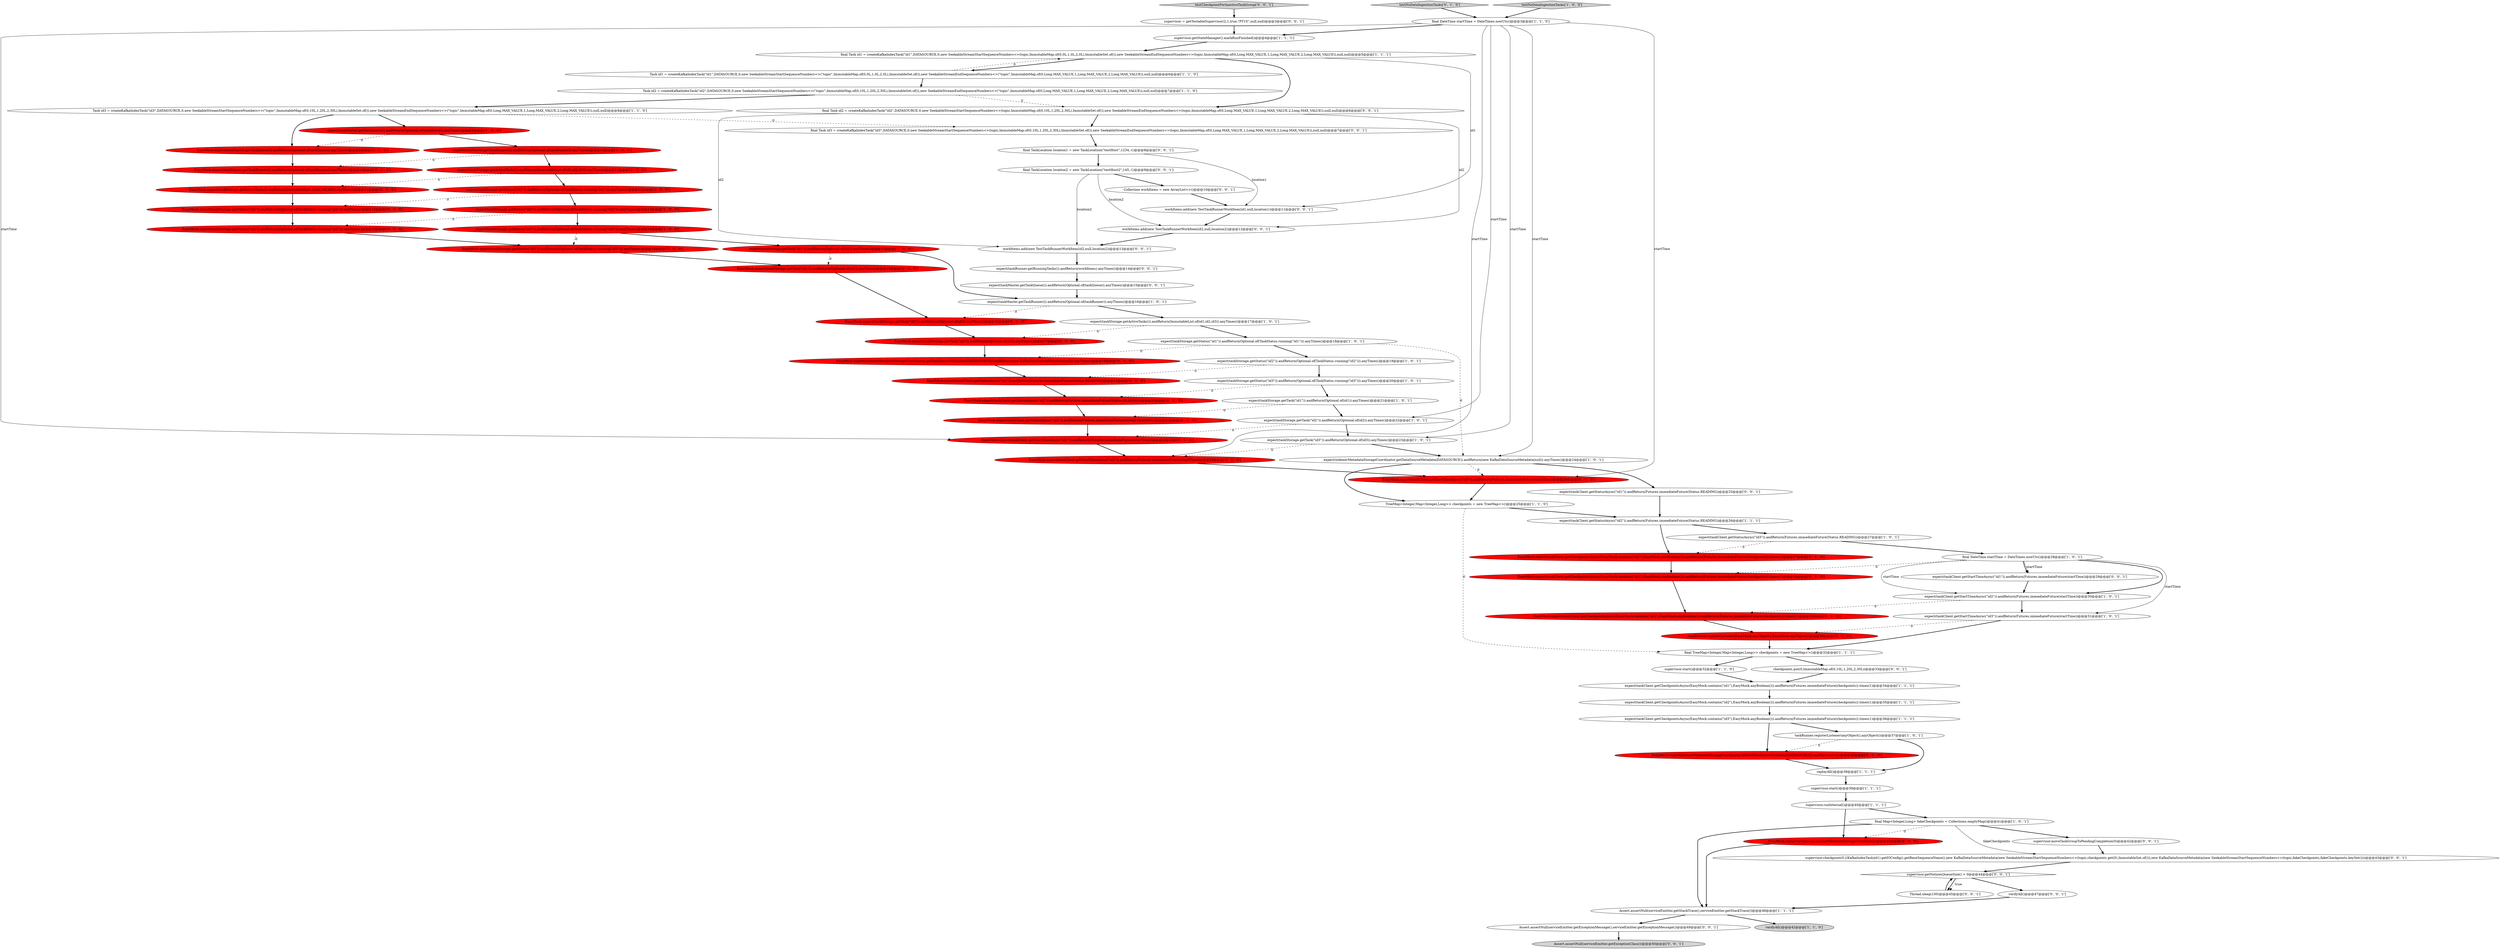 digraph {
72 [style = filled, label = "workItems.add(new TestTaskRunnerWorkItem(id2,null,location2))@@@13@@@['0', '0', '1']", fillcolor = white, shape = ellipse image = "AAA0AAABBB3BBB"];
57 [style = filled, label = "EasyMock.expect(taskClient.getCheckpointsAsync(EasyMock.contains(\"id3\"),EasyMock.anyBoolean())).andReturn(Futures.immediateFuture(checkpoints)).times(1)@@@29@@@['0', '1', '0']", fillcolor = red, shape = ellipse image = "AAA1AAABBB2BBB"];
23 [style = filled, label = "Task id1 = createKafkaIndexTask(\"id1\",DATASOURCE,0,new SeekableStreamStartSequenceNumbers<>(\"topic\",ImmutableMap.of(0,0L,1,0L,2,0L),ImmutableSet.of()),new SeekableStreamEndSequenceNumbers<>(\"topic\",ImmutableMap.of(0,Long.MAX_VALUE,1,Long.MAX_VALUE,2,Long.MAX_VALUE)),null,null)@@@6@@@['1', '1', '0']", fillcolor = white, shape = ellipse image = "AAA0AAABBB1BBB"];
83 [style = filled, label = "workItems.add(new TestTaskRunnerWorkItem(id1,null,location1))@@@11@@@['0', '0', '1']", fillcolor = white, shape = ellipse image = "AAA0AAABBB3BBB"];
11 [style = filled, label = "expect(taskStorage.getTask(\"id1\")).andReturn(Optional.of(id1)).anyTimes()@@@21@@@['1', '0', '1']", fillcolor = white, shape = ellipse image = "AAA0AAABBB1BBB"];
37 [style = filled, label = "expect(taskStorage.getTask(\"id1\")).andReturn(Optional.of(id1)).anyTimes()@@@15@@@['1', '0', '0']", fillcolor = red, shape = ellipse image = "AAA1AAABBB1BBB"];
61 [style = filled, label = "EasyMock.expect(taskClient.getStatusAsync(\"id1\")).andReturn(Futures.immediateFuture(Status.READING))@@@19@@@['0', '1', '0']", fillcolor = red, shape = ellipse image = "AAA1AAABBB2BBB"];
29 [style = filled, label = "supervisor.start()@@@32@@@['1', '1', '0']", fillcolor = white, shape = ellipse image = "AAA0AAABBB1BBB"];
46 [style = filled, label = "EasyMock.expect(taskStorage.getTask(\"id3\")).andReturn(Optional.of(id3)).anyTimes()@@@17@@@['0', '1', '0']", fillcolor = red, shape = ellipse image = "AAA1AAABBB2BBB"];
34 [style = filled, label = "supervisor.start()@@@39@@@['1', '1', '1']", fillcolor = white, shape = ellipse image = "AAA0AAABBB1BBB"];
47 [style = filled, label = "EasyMock.expect(taskStorage.getStatus(\"id2\")).andReturn(Optional.of(TaskStatus.running(\"id2\"))).anyTimes()@@@13@@@['0', '1', '0']", fillcolor = red, shape = ellipse image = "AAA1AAABBB2BBB"];
0 [style = filled, label = "Task id3 = createKafkaIndexTask(\"id3\",DATASOURCE,0,new SeekableStreamStartSequenceNumbers<>(\"topic\",ImmutableMap.of(0,10L,1,20L,2,30L),ImmutableSet.of()),new SeekableStreamEndSequenceNumbers<>(\"topic\",ImmutableMap.of(0,Long.MAX_VALUE,1,Long.MAX_VALUE,2,Long.MAX_VALUE)),null,null)@@@8@@@['1', '1', '0']", fillcolor = white, shape = ellipse image = "AAA0AAABBB1BBB"];
85 [style = filled, label = "Thread.sleep(100)@@@45@@@['0', '0', '1']", fillcolor = white, shape = ellipse image = "AAA0AAABBB3BBB"];
3 [style = filled, label = "final Task id1 = createKafkaIndexTask(\"id1\",DATASOURCE,0,new SeekableStreamStartSequenceNumbers<>(topic,ImmutableMap.of(0,0L,1,0L,2,0L),ImmutableSet.of()),new SeekableStreamEndSequenceNumbers<>(topic,ImmutableMap.of(0,Long.MAX_VALUE,1,Long.MAX_VALUE,2,Long.MAX_VALUE)),null,null)@@@5@@@['1', '1', '1']", fillcolor = white, shape = ellipse image = "AAA0AAABBB1BBB"];
67 [style = filled, label = "expect(taskClient.getStatusAsync(\"id1\")).andReturn(Futures.immediateFuture(Status.READING))@@@25@@@['0', '0', '1']", fillcolor = white, shape = ellipse image = "AAA0AAABBB3BBB"];
2 [style = filled, label = "expect(taskStorage.getTask(\"id3\")).andReturn(Optional.of(id3)).anyTimes()@@@23@@@['1', '0', '1']", fillcolor = white, shape = ellipse image = "AAA0AAABBB1BBB"];
31 [style = filled, label = "expect(taskMaster.getTaskRunner()).andReturn(Optional.of(taskRunner)).anyTimes()@@@16@@@['1', '0', '1']", fillcolor = white, shape = ellipse image = "AAA0AAABBB1BBB"];
59 [style = filled, label = "EasyMock.expect(taskMaster.getTaskQueue()).andReturn(Optional.of(taskQueue)).anyTimes()@@@9@@@['0', '1', '0']", fillcolor = red, shape = ellipse image = "AAA1AAABBB2BBB"];
32 [style = filled, label = "expect(taskStorage.getTask(\"id2\")).andReturn(Optional.of(id2)).anyTimes()@@@22@@@['1', '0', '1']", fillcolor = white, shape = ellipse image = "AAA0AAABBB1BBB"];
44 [style = filled, label = "EasyMock.expect(taskStorage.getStatus(\"id3\")).andReturn(Optional.of(TaskStatus.running(\"id3\"))).anyTimes()@@@14@@@['0', '1', '0']", fillcolor = red, shape = ellipse image = "AAA1AAABBB2BBB"];
36 [style = filled, label = "expect(taskClient.getStatusAsync(\"id2\")).andReturn(Futures.immediateFuture(Status.READING))@@@26@@@['1', '1', '1']", fillcolor = white, shape = ellipse image = "AAA0AAABBB1BBB"];
62 [style = filled, label = "EasyMock.expect(taskMaster.getTaskRunner()).andReturn(Optional.of(taskRunner)).anyTimes()@@@10@@@['0', '1', '0']", fillcolor = red, shape = ellipse image = "AAA1AAABBB2BBB"];
60 [style = filled, label = "EasyMock.expect(taskStorage.getStatus(\"id1\")).andReturn(Optional.of(TaskStatus.running(\"id1\"))).anyTimes()@@@12@@@['0', '1', '0']", fillcolor = red, shape = ellipse image = "AAA1AAABBB2BBB"];
38 [style = filled, label = "final TreeMap<Integer,Map<Integer,Long>> checkpoints = new TreeMap<>()@@@32@@@['1', '1', '1']", fillcolor = white, shape = ellipse image = "AAA0AAABBB1BBB"];
82 [style = filled, label = "Assert.assertNull(serviceEmitter.getExceptionMessage(),serviceEmitter.getExceptionMessage())@@@49@@@['0', '0', '1']", fillcolor = white, shape = ellipse image = "AAA0AAABBB3BBB"];
30 [style = filled, label = "Assert.assertNull(serviceEmitter.getStackTrace(),serviceEmitter.getStackTrace())@@@48@@@['1', '1', '1']", fillcolor = white, shape = ellipse image = "AAA0AAABBB1BBB"];
68 [style = filled, label = "supervisor.checkpoint(0,((KafkaIndexTask)id1).getIOConfig().getBaseSequenceName(),new KafkaDataSourceMetadata(new SeekableStreamStartSequenceNumbers<>(topic,checkpoints.get(0),ImmutableSet.of())),new KafkaDataSourceMetadata(new SeekableStreamStartSequenceNumbers<>(topic,fakeCheckpoints,fakeCheckpoints.keySet())))@@@43@@@['0', '0', '1']", fillcolor = white, shape = ellipse image = "AAA0AAABBB3BBB"];
9 [style = filled, label = "expect(taskStorage.getActiveTasks()).andReturn(ImmutableList.of(id1,id2,id3)).anyTimes()@@@11@@@['1', '0', '0']", fillcolor = red, shape = ellipse image = "AAA1AAABBB1BBB"];
15 [style = filled, label = "final DateTime startTime = DateTimes.nowUtc()@@@28@@@['1', '0', '1']", fillcolor = white, shape = ellipse image = "AAA0AAABBB1BBB"];
77 [style = filled, label = "supervisor = getTestableSupervisor(2,1,true,\"PT1S\",null,null)@@@3@@@['0', '0', '1']", fillcolor = white, shape = ellipse image = "AAA0AAABBB3BBB"];
6 [style = filled, label = "final Map<Integer,Long> fakeCheckpoints = Collections.emptyMap()@@@41@@@['1', '0', '1']", fillcolor = white, shape = ellipse image = "AAA0AAABBB1BBB"];
26 [style = filled, label = "expect(taskStorage.getStatus(\"id1\")).andReturn(Optional.of(TaskStatus.running(\"id1\"))).anyTimes()@@@18@@@['1', '0', '1']", fillcolor = white, shape = ellipse image = "AAA0AAABBB1BBB"];
39 [style = filled, label = "expect(taskClient.getStartTimeAsync(\"id2\")).andReturn(Futures.immediateFuture(startTime))@@@30@@@['1', '0', '1']", fillcolor = white, shape = ellipse image = "AAA0AAABBB1BBB"];
42 [style = filled, label = "EasyMock.expect(taskClient.getStartTimeAsync(\"id1\")).andReturn(Futures.immediateFuture(startTime))@@@22@@@['0', '1', '0']", fillcolor = red, shape = ellipse image = "AAA1AAABBB2BBB"];
64 [style = filled, label = "supervisor.getNoticesQueueSize() > 0@@@44@@@['0', '0', '1']", fillcolor = white, shape = diamond image = "AAA0AAABBB3BBB"];
21 [style = filled, label = "expect(taskStorage.getStatus(\"id2\")).andReturn(Optional.of(TaskStatus.running(\"id2\"))).anyTimes()@@@19@@@['1', '0', '1']", fillcolor = white, shape = ellipse image = "AAA0AAABBB1BBB"];
48 [style = filled, label = "EasyMock.expect(indexerMetadataStorageCoordinator.deleteDataSourceMetadata(DATASOURCE)).andReturn(true)@@@36@@@['0', '1', '0']", fillcolor = red, shape = ellipse image = "AAA1AAABBB2BBB"];
63 [style = filled, label = "EasyMock.expect(taskStorage.getTask(\"id2\")).andReturn(Optional.of(id2)).anyTimes()@@@16@@@['0', '1', '0']", fillcolor = red, shape = ellipse image = "AAA1AAABBB2BBB"];
65 [style = filled, label = "final Task id3 = createKafkaIndexTask(\"id3\",DATASOURCE,0,new SeekableStreamStartSequenceNumbers<>(topic,ImmutableMap.of(0,10L,1,20L,2,30L),ImmutableSet.of()),new SeekableStreamEndSequenceNumbers<>(topic,ImmutableMap.of(0,Long.MAX_VALUE,1,Long.MAX_VALUE,2,Long.MAX_VALUE)),null,null)@@@7@@@['0', '0', '1']", fillcolor = white, shape = ellipse image = "AAA0AAABBB3BBB"];
53 [style = filled, label = "EasyMock.expect(taskClient.getStatusAsync(\"id3\")).andReturn(Futures.immediateFuture(Status.READING))@@@21@@@['0', '1', '0']", fillcolor = red, shape = ellipse image = "AAA1AAABBB2BBB"];
58 [style = filled, label = "EasyMock.expect(taskClient.getStartTimeAsync(\"id2\")).andReturn(Futures.immediateFuture(startTime))@@@23@@@['0', '1', '0']", fillcolor = red, shape = ellipse image = "AAA1AAABBB2BBB"];
80 [style = filled, label = "workItems.add(new TestTaskRunnerWorkItem(id2,null,location2))@@@12@@@['0', '0', '1']", fillcolor = white, shape = ellipse image = "AAA0AAABBB3BBB"];
69 [style = filled, label = "final Task id2 = createKafkaIndexTask(\"id2\",DATASOURCE,0,new SeekableStreamStartSequenceNumbers<>(topic,ImmutableMap.of(0,10L,1,20L,2,30L),ImmutableSet.of()),new SeekableStreamEndSequenceNumbers<>(topic,ImmutableMap.of(0,Long.MAX_VALUE,1,Long.MAX_VALUE,2,Long.MAX_VALUE)),null,null)@@@6@@@['0', '0', '1']", fillcolor = white, shape = ellipse image = "AAA0AAABBB3BBB"];
35 [style = filled, label = "expect(taskMaster.getTaskRunner()).andReturn(Optional.of(taskRunner)).anyTimes()@@@10@@@['1', '0', '0']", fillcolor = red, shape = ellipse image = "AAA1AAABBB1BBB"];
40 [style = filled, label = "TreeMap<Integer,Map<Integer,Long>> checkpoints = new TreeMap<>()@@@25@@@['1', '1', '0']", fillcolor = white, shape = ellipse image = "AAA0AAABBB1BBB"];
1 [style = filled, label = "expect(taskStorage.getStatus(\"id3\")).andReturn(Optional.of(TaskStatus.running(\"id3\"))).anyTimes()@@@20@@@['1', '0', '1']", fillcolor = white, shape = ellipse image = "AAA0AAABBB1BBB"];
14 [style = filled, label = "supervisor.runInternal()@@@40@@@['1', '1', '1']", fillcolor = white, shape = ellipse image = "AAA0AAABBB1BBB"];
28 [style = filled, label = "expect(taskClient.getCheckpointsAsync(EasyMock.contains(\"id1\"),EasyMock.anyBoolean())).andReturn(Futures.immediateFuture(checkpoints)).times(1)@@@34@@@['1', '1', '1']", fillcolor = white, shape = ellipse image = "AAA0AAABBB1BBB"];
54 [style = filled, label = "EasyMock.expect(taskClient.getStatusAsync(\"id2\")).andReturn(Futures.immediateFuture(Status.READING))@@@20@@@['0', '1', '0']", fillcolor = red, shape = ellipse image = "AAA1AAABBB2BBB"];
79 [style = filled, label = "expect(taskClient.getStartTimeAsync(\"id1\")).andReturn(Futures.immediateFuture(startTime))@@@29@@@['0', '0', '1']", fillcolor = white, shape = ellipse image = "AAA0AAABBB3BBB"];
20 [style = filled, label = "expect(taskStorage.getActiveTasks()).andReturn(ImmutableList.of(id1,id2,id3)).anyTimes()@@@17@@@['1', '0', '1']", fillcolor = white, shape = ellipse image = "AAA0AAABBB1BBB"];
73 [style = filled, label = "testCheckpointForInactiveTaskGroup['0', '0', '1']", fillcolor = lightgray, shape = diamond image = "AAA0AAABBB3BBB"];
12 [style = filled, label = "expect(taskClient.getCheckpointsAsync(EasyMock.contains(\"id3\"),EasyMock.anyBoolean())).andReturn(Futures.immediateFuture(checkpoints)).times(1)@@@36@@@['1', '1', '1']", fillcolor = white, shape = ellipse image = "AAA0AAABBB1BBB"];
10 [style = filled, label = "expect(taskClient.getStatusAsync(\"id3\")).andReturn(Futures.immediateFuture(Status.READING))@@@27@@@['1', '0', '1']", fillcolor = white, shape = ellipse image = "AAA0AAABBB1BBB"];
25 [style = filled, label = "replayAll()@@@38@@@['1', '1', '1']", fillcolor = white, shape = ellipse image = "AAA0AAABBB1BBB"];
33 [style = filled, label = "testNoDataIngestionTasks['1', '0', '0']", fillcolor = lightgray, shape = diamond image = "AAA0AAABBB1BBB"];
16 [style = filled, label = "expect(taskClient.getStartTimeAsync(\"id3\")).andReturn(Futures.immediateFuture(startTime))@@@31@@@['1', '0', '1']", fillcolor = white, shape = ellipse image = "AAA0AAABBB1BBB"];
45 [style = filled, label = "EasyMock.expect(taskStorage.getTask(\"id1\")).andReturn(Optional.of(id1)).anyTimes()@@@15@@@['0', '1', '0']", fillcolor = red, shape = ellipse image = "AAA1AAABBB2BBB"];
70 [style = filled, label = "Assert.assertNull(serviceEmitter.getExceptionClass())@@@50@@@['0', '0', '1']", fillcolor = lightgray, shape = ellipse image = "AAA0AAABBB3BBB"];
17 [style = filled, label = "expect(taskClient.getCheckpointsAsync(EasyMock.contains(\"id2\"),EasyMock.anyBoolean())).andReturn(Futures.immediateFuture(checkpoints)).times(1)@@@35@@@['1', '1', '1']", fillcolor = white, shape = ellipse image = "AAA0AAABBB1BBB"];
76 [style = filled, label = "expect(taskRunner.getRunningTasks()).andReturn(workItems).anyTimes()@@@14@@@['0', '0', '1']", fillcolor = white, shape = ellipse image = "AAA0AAABBB3BBB"];
24 [style = filled, label = "expect(indexerMetadataStorageCoordinator.getDataSourceMetadata(DATASOURCE)).andReturn(new KafkaDataSourceMetadata(null)).anyTimes()@@@24@@@['1', '0', '1']", fillcolor = white, shape = ellipse image = "AAA0AAABBB1BBB"];
18 [style = filled, label = "expect(taskStorage.getStatus(\"id3\")).andReturn(Optional.of(TaskStatus.running(\"id3\"))).anyTimes()@@@14@@@['1', '0', '0']", fillcolor = red, shape = ellipse image = "AAA1AAABBB1BBB"];
22 [style = filled, label = "expect(taskMaster.getTaskQueue()).andReturn(Optional.of(taskQueue)).anyTimes()@@@9@@@['1', '0', '0']", fillcolor = red, shape = ellipse image = "AAA1AAABBB1BBB"];
5 [style = filled, label = "supervisor.getStateManager().markRunFinished()@@@4@@@['1', '1', '1']", fillcolor = white, shape = ellipse image = "AAA0AAABBB1BBB"];
49 [style = filled, label = "EasyMock.replay(taskQueue,indexerMetadataStorageCoordinator)@@@40@@@['0', '1', '0']", fillcolor = red, shape = ellipse image = "AAA1AAABBB2BBB"];
52 [style = filled, label = "EasyMock.expect(taskClient.getCheckpointsAsync(EasyMock.contains(\"id1\"),EasyMock.anyBoolean())).andReturn(Futures.immediateFuture(checkpoints)).times(1)@@@27@@@['0', '1', '0']", fillcolor = red, shape = ellipse image = "AAA1AAABBB2BBB"];
74 [style = filled, label = "final TaskLocation location2 = new TaskLocation(\"testHost2\",145,-1)@@@9@@@['0', '0', '1']", fillcolor = white, shape = ellipse image = "AAA0AAABBB3BBB"];
71 [style = filled, label = "final TaskLocation location1 = new TaskLocation(\"testHost\",1234,-1)@@@8@@@['0', '0', '1']", fillcolor = white, shape = ellipse image = "AAA0AAABBB3BBB"];
43 [style = filled, label = "testNoDataIngestionTasks['0', '1', '0']", fillcolor = lightgray, shape = diamond image = "AAA0AAABBB2BBB"];
13 [style = filled, label = "taskRunner.registerListener(anyObject(),anyObject())@@@37@@@['1', '0', '1']", fillcolor = white, shape = ellipse image = "AAA0AAABBB1BBB"];
4 [style = filled, label = "Task id2 = createKafkaIndexTask(\"id2\",DATASOURCE,0,new SeekableStreamStartSequenceNumbers<>(\"topic\",ImmutableMap.of(0,10L,1,20L,2,30L),ImmutableSet.of()),new SeekableStreamEndSequenceNumbers<>(\"topic\",ImmutableMap.of(0,Long.MAX_VALUE,1,Long.MAX_VALUE,2,Long.MAX_VALUE)),null,null)@@@7@@@['1', '1', '0']", fillcolor = white, shape = ellipse image = "AAA0AAABBB1BBB"];
51 [style = filled, label = "EasyMock.expect(taskStorage.getActiveTasks()).andReturn(ImmutableList.of(id1,id2,id3)).anyTimes()@@@11@@@['0', '1', '0']", fillcolor = red, shape = ellipse image = "AAA1AAABBB2BBB"];
81 [style = filled, label = "checkpoints.put(0,ImmutableMap.of(0,10L,1,20L,2,30L))@@@33@@@['0', '0', '1']", fillcolor = white, shape = ellipse image = "AAA0AAABBB3BBB"];
27 [style = filled, label = "expect(taskStorage.getStatus(\"id2\")).andReturn(Optional.of(TaskStatus.running(\"id2\"))).anyTimes()@@@13@@@['1', '0', '0']", fillcolor = red, shape = ellipse image = "AAA1AAABBB1BBB"];
7 [style = filled, label = "final DateTime startTime = DateTimes.nowUtc()@@@3@@@['1', '1', '0']", fillcolor = white, shape = ellipse image = "AAA0AAABBB1BBB"];
19 [style = filled, label = "verifyAll()@@@42@@@['1', '1', '0']", fillcolor = lightgray, shape = ellipse image = "AAA0AAABBB1BBB"];
55 [style = filled, label = "EasyMock.expect(taskClient.getStartTimeAsync(\"id3\")).andReturn(Futures.immediateFuture(startTime))@@@24@@@['0', '1', '0']", fillcolor = red, shape = ellipse image = "AAA1AAABBB2BBB"];
66 [style = filled, label = "verifyAll()@@@47@@@['0', '0', '1']", fillcolor = white, shape = ellipse image = "AAA0AAABBB3BBB"];
75 [style = filled, label = "Collection workItems = new ArrayList<>()@@@10@@@['0', '0', '1']", fillcolor = white, shape = ellipse image = "AAA0AAABBB3BBB"];
78 [style = filled, label = "supervisor.moveTaskGroupToPendingCompletion(0)@@@42@@@['0', '0', '1']", fillcolor = white, shape = ellipse image = "AAA0AAABBB3BBB"];
41 [style = filled, label = "EasyMock.expect(indexerMetadataStorageCoordinator.getDataSourceMetadata(DATASOURCE)).andReturn(new KafkaDataSourceMetadata(null)).anyTimes()@@@18@@@['0', '1', '0']", fillcolor = red, shape = ellipse image = "AAA1AAABBB2BBB"];
50 [style = filled, label = "taskRunner.registerListener(EasyMock.anyObject(),EasyMock.anyObject())@@@30@@@['0', '1', '0']", fillcolor = red, shape = ellipse image = "AAA1AAABBB2BBB"];
56 [style = filled, label = "EasyMock.expect(taskClient.getCheckpointsAsync(EasyMock.contains(\"id2\"),EasyMock.anyBoolean())).andReturn(Futures.immediateFuture(checkpoints)).times(1)@@@28@@@['0', '1', '0']", fillcolor = red, shape = ellipse image = "AAA1AAABBB2BBB"];
84 [style = filled, label = "expect(taskMaster.getTaskQueue()).andReturn(Optional.of(taskQueue)).anyTimes()@@@15@@@['0', '0', '1']", fillcolor = white, shape = ellipse image = "AAA0AAABBB3BBB"];
8 [style = filled, label = "expect(taskStorage.getStatus(\"id1\")).andReturn(Optional.of(TaskStatus.running(\"id1\"))).anyTimes()@@@12@@@['1', '0', '0']", fillcolor = red, shape = ellipse image = "AAA1AAABBB1BBB"];
75->83 [style = bold, label=""];
5->3 [style = bold, label=""];
11->53 [style = dashed, label="0"];
40->38 [style = dashed, label="0"];
15->39 [style = solid, label="startTime"];
15->16 [style = solid, label="startTime"];
25->34 [style = bold, label=""];
81->28 [style = bold, label=""];
20->26 [style = bold, label=""];
31->63 [style = dashed, label="0"];
79->39 [style = bold, label=""];
55->40 [style = bold, label=""];
59->62 [style = bold, label=""];
24->67 [style = bold, label=""];
0->65 [style = dashed, label="0"];
20->46 [style = dashed, label="0"];
60->47 [style = bold, label=""];
37->31 [style = bold, label=""];
71->74 [style = bold, label=""];
84->31 [style = bold, label=""];
71->83 [style = solid, label="location1"];
21->1 [style = bold, label=""];
54->53 [style = bold, label=""];
2->24 [style = bold, label=""];
31->20 [style = bold, label=""];
8->27 [style = bold, label=""];
6->78 [style = bold, label=""];
33->7 [style = bold, label=""];
13->25 [style = bold, label=""];
45->63 [style = bold, label=""];
30->82 [style = bold, label=""];
85->64 [style = bold, label=""];
74->80 [style = solid, label="location2"];
24->40 [style = bold, label=""];
12->48 [style = bold, label=""];
76->84 [style = bold, label=""];
56->57 [style = bold, label=""];
64->85 [style = bold, label=""];
24->55 [style = dashed, label="0"];
9->8 [style = bold, label=""];
46->41 [style = bold, label=""];
41->61 [style = bold, label=""];
1->11 [style = bold, label=""];
4->0 [style = bold, label=""];
35->62 [style = dashed, label="0"];
6->49 [style = dashed, label="0"];
30->19 [style = bold, label=""];
8->60 [style = dashed, label="0"];
3->23 [style = bold, label=""];
7->5 [style = bold, label=""];
51->60 [style = bold, label=""];
15->79 [style = solid, label="startTime"];
21->61 [style = dashed, label="0"];
64->66 [style = bold, label=""];
47->44 [style = bold, label=""];
66->30 [style = bold, label=""];
34->14 [style = bold, label=""];
78->68 [style = bold, label=""];
44->45 [style = bold, label=""];
14->6 [style = bold, label=""];
27->47 [style = dashed, label="0"];
7->2 [style = solid, label="startTime"];
18->37 [style = bold, label=""];
74->75 [style = bold, label=""];
27->18 [style = bold, label=""];
7->32 [style = solid, label="startTime"];
39->16 [style = bold, label=""];
1->54 [style = dashed, label="0"];
62->51 [style = bold, label=""];
2->58 [style = dashed, label="0"];
80->72 [style = bold, label=""];
35->9 [style = bold, label=""];
36->52 [style = bold, label=""];
38->81 [style = bold, label=""];
4->69 [style = dashed, label="0"];
53->42 [style = bold, label=""];
11->32 [style = bold, label=""];
13->48 [style = dashed, label="0"];
65->71 [style = bold, label=""];
69->72 [style = solid, label="id2"];
22->59 [style = dashed, label="0"];
64->85 [style = dotted, label="true"];
26->41 [style = dashed, label="0"];
26->21 [style = bold, label=""];
43->7 [style = bold, label=""];
83->80 [style = bold, label=""];
15->79 [style = bold, label=""];
7->55 [style = solid, label="startTime"];
9->51 [style = dashed, label="0"];
12->13 [style = bold, label=""];
18->44 [style = dashed, label="0"];
7->42 [style = solid, label="startTime"];
10->52 [style = dashed, label="0"];
23->3 [style = dashed, label="0"];
17->12 [style = bold, label=""];
63->46 [style = bold, label=""];
42->58 [style = bold, label=""];
40->36 [style = bold, label=""];
49->30 [style = bold, label=""];
82->70 [style = bold, label=""];
28->17 [style = bold, label=""];
3->69 [style = bold, label=""];
7->24 [style = solid, label="startTime"];
61->54 [style = bold, label=""];
22->35 [style = bold, label=""];
0->59 [style = bold, label=""];
36->10 [style = bold, label=""];
68->64 [style = bold, label=""];
69->65 [style = bold, label=""];
7->58 [style = solid, label="startTime"];
10->15 [style = bold, label=""];
77->5 [style = bold, label=""];
14->49 [style = bold, label=""];
74->72 [style = solid, label="location2"];
57->50 [style = bold, label=""];
38->29 [style = bold, label=""];
39->57 [style = dashed, label="0"];
23->4 [style = bold, label=""];
52->56 [style = bold, label=""];
69->80 [style = solid, label="id2"];
58->55 [style = bold, label=""];
32->2 [style = bold, label=""];
15->56 [style = dashed, label="0"];
26->24 [style = dashed, label="0"];
72->76 [style = bold, label=""];
29->28 [style = bold, label=""];
3->83 [style = solid, label="id1"];
37->45 [style = dashed, label="0"];
50->38 [style = bold, label=""];
6->68 [style = solid, label="fakeCheckpoints"];
0->22 [style = bold, label=""];
15->39 [style = bold, label=""];
32->42 [style = dashed, label="0"];
48->25 [style = bold, label=""];
16->50 [style = dashed, label="0"];
73->77 [style = bold, label=""];
67->36 [style = bold, label=""];
16->38 [style = bold, label=""];
6->30 [style = bold, label=""];
}
